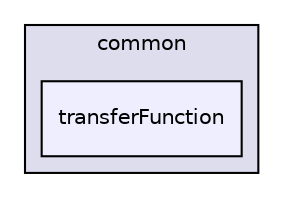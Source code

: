 digraph "platform/core/common/transferFunction" {
  compound=true
  node [ fontsize="10", fontname="Helvetica"];
  edge [ labelfontsize="10", labelfontname="Helvetica"];
  subgraph clusterdir_ff47398fa61110350cc6863e3680f308 {
    graph [ bgcolor="#ddddee", pencolor="black", label="common" fontname="Helvetica", fontsize="10", URL="dir_ff47398fa61110350cc6863e3680f308.html"]
  dir_2ac03037233bf6a25650d662a653f0ac [shape=box, label="transferFunction", style="filled", fillcolor="#eeeeff", pencolor="black", URL="dir_2ac03037233bf6a25650d662a653f0ac.html"];
  }
}
